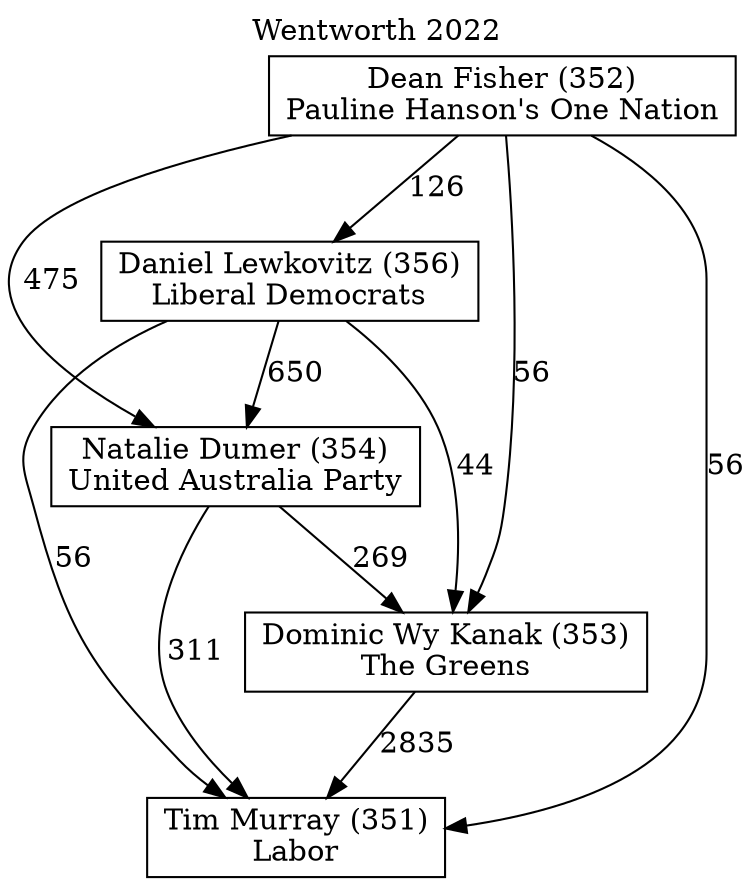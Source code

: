 // House preference flow
digraph "Tim Murray (351)_Wentworth_2022" {
	graph [label="Wentworth 2022" labelloc=t mclimit=10]
	node [shape=box]
	"Tim Murray (351)" [label="Tim Murray (351)
Labor"]
	"Dominic Wy Kanak (353)" [label="Dominic Wy Kanak (353)
The Greens"]
	"Natalie Dumer (354)" [label="Natalie Dumer (354)
United Australia Party"]
	"Daniel Lewkovitz (356)" [label="Daniel Lewkovitz (356)
Liberal Democrats"]
	"Dean Fisher (352)" [label="Dean Fisher (352)
Pauline Hanson's One Nation"]
	"Dominic Wy Kanak (353)" -> "Tim Murray (351)" [label=2835]
	"Natalie Dumer (354)" -> "Dominic Wy Kanak (353)" [label=269]
	"Daniel Lewkovitz (356)" -> "Natalie Dumer (354)" [label=650]
	"Dean Fisher (352)" -> "Daniel Lewkovitz (356)" [label=126]
	"Natalie Dumer (354)" -> "Tim Murray (351)" [label=311]
	"Daniel Lewkovitz (356)" -> "Tim Murray (351)" [label=56]
	"Dean Fisher (352)" -> "Tim Murray (351)" [label=56]
	"Dean Fisher (352)" -> "Natalie Dumer (354)" [label=475]
	"Daniel Lewkovitz (356)" -> "Dominic Wy Kanak (353)" [label=44]
	"Dean Fisher (352)" -> "Dominic Wy Kanak (353)" [label=56]
}
